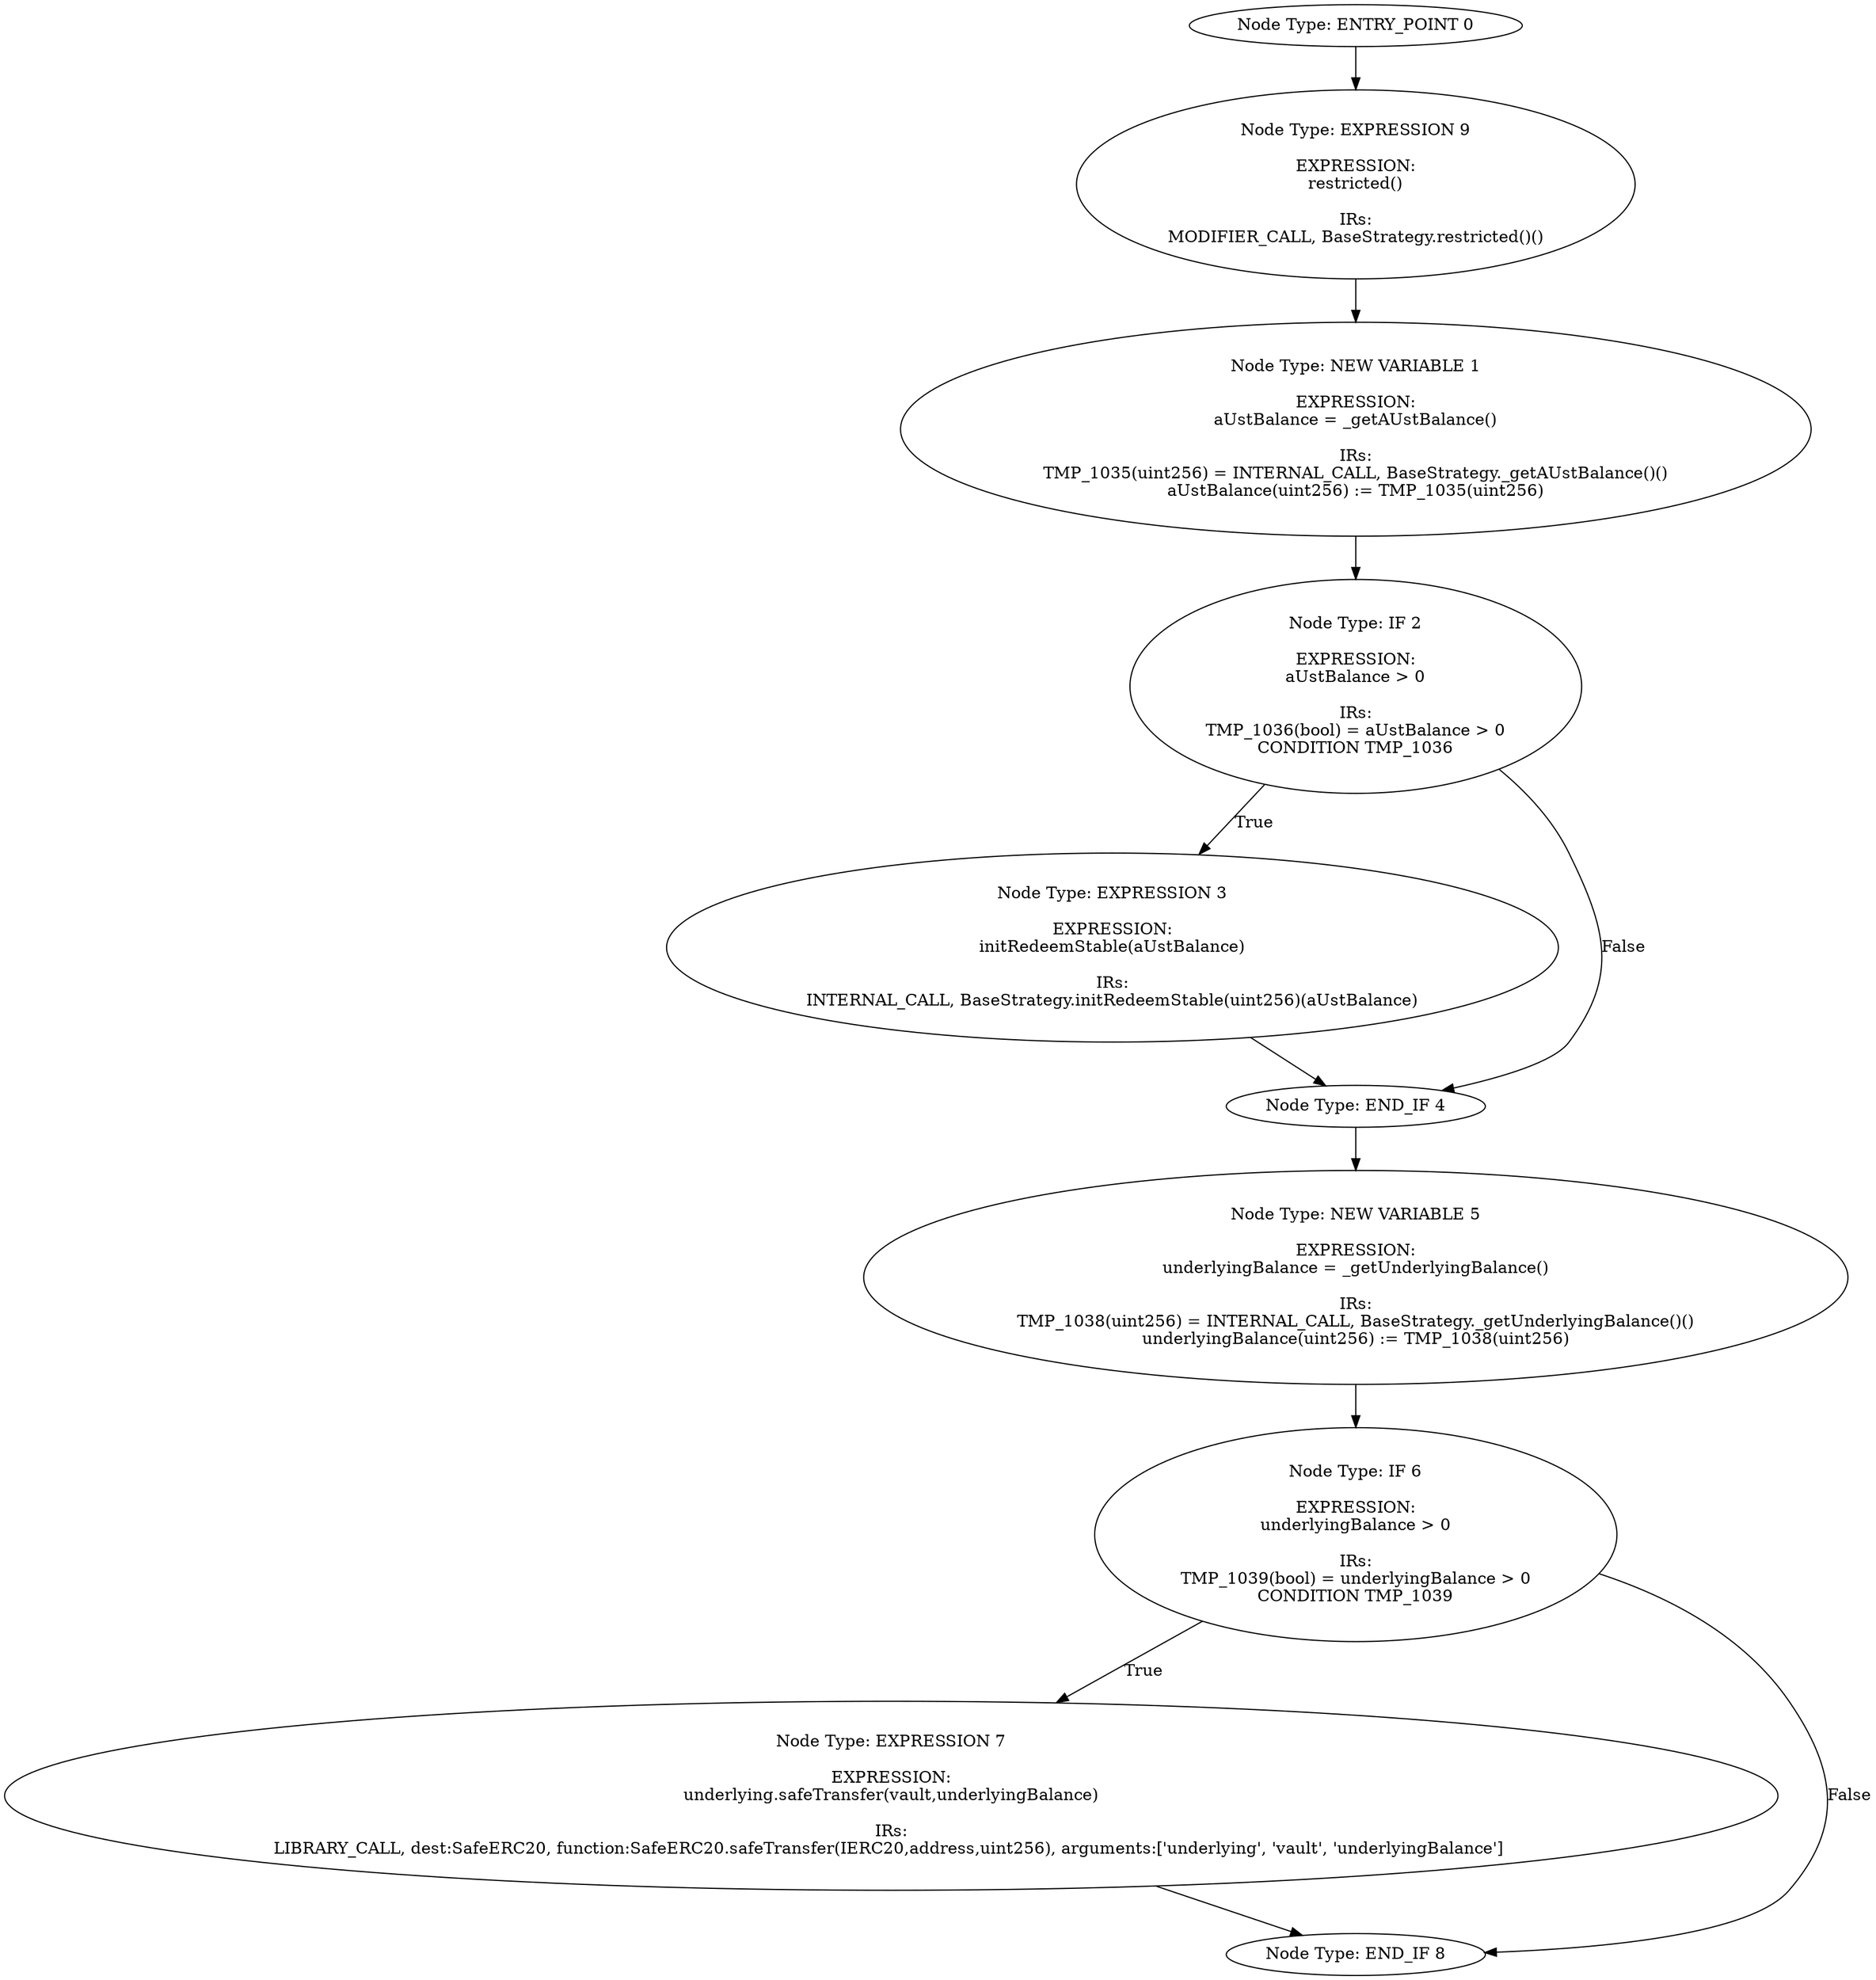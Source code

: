 digraph{
0[label="Node Type: ENTRY_POINT 0
"];
0->9;
1[label="Node Type: NEW VARIABLE 1

EXPRESSION:
aUstBalance = _getAUstBalance()

IRs:
TMP_1035(uint256) = INTERNAL_CALL, BaseStrategy._getAUstBalance()()
aUstBalance(uint256) := TMP_1035(uint256)"];
1->2;
2[label="Node Type: IF 2

EXPRESSION:
aUstBalance > 0

IRs:
TMP_1036(bool) = aUstBalance > 0
CONDITION TMP_1036"];
2->3[label="True"];
2->4[label="False"];
3[label="Node Type: EXPRESSION 3

EXPRESSION:
initRedeemStable(aUstBalance)

IRs:
INTERNAL_CALL, BaseStrategy.initRedeemStable(uint256)(aUstBalance)"];
3->4;
4[label="Node Type: END_IF 4
"];
4->5;
5[label="Node Type: NEW VARIABLE 5

EXPRESSION:
underlyingBalance = _getUnderlyingBalance()

IRs:
TMP_1038(uint256) = INTERNAL_CALL, BaseStrategy._getUnderlyingBalance()()
underlyingBalance(uint256) := TMP_1038(uint256)"];
5->6;
6[label="Node Type: IF 6

EXPRESSION:
underlyingBalance > 0

IRs:
TMP_1039(bool) = underlyingBalance > 0
CONDITION TMP_1039"];
6->7[label="True"];
6->8[label="False"];
7[label="Node Type: EXPRESSION 7

EXPRESSION:
underlying.safeTransfer(vault,underlyingBalance)

IRs:
LIBRARY_CALL, dest:SafeERC20, function:SafeERC20.safeTransfer(IERC20,address,uint256), arguments:['underlying', 'vault', 'underlyingBalance'] "];
7->8;
8[label="Node Type: END_IF 8
"];
9[label="Node Type: EXPRESSION 9

EXPRESSION:
restricted()

IRs:
MODIFIER_CALL, BaseStrategy.restricted()()"];
9->1;
}
